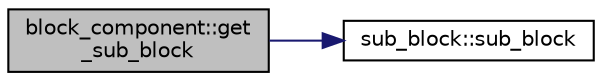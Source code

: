 digraph "block_component::get_sub_block"
{
  edge [fontname="Helvetica",fontsize="10",labelfontname="Helvetica",labelfontsize="10"];
  node [fontname="Helvetica",fontsize="10",shape=record];
  rankdir="LR";
  Node18 [label="block_component::get\l_sub_block",height=0.2,width=0.4,color="black", fillcolor="grey75", style="filled", fontcolor="black"];
  Node18 -> Node19 [color="midnightblue",fontsize="10",style="solid",fontname="Helvetica"];
  Node19 [label="sub_block::sub_block",height=0.2,width=0.4,color="black", fillcolor="white", style="filled",URL="$d2/d87/structsub__block.html#a36616473029a5ec622d46246ce563320"];
}
